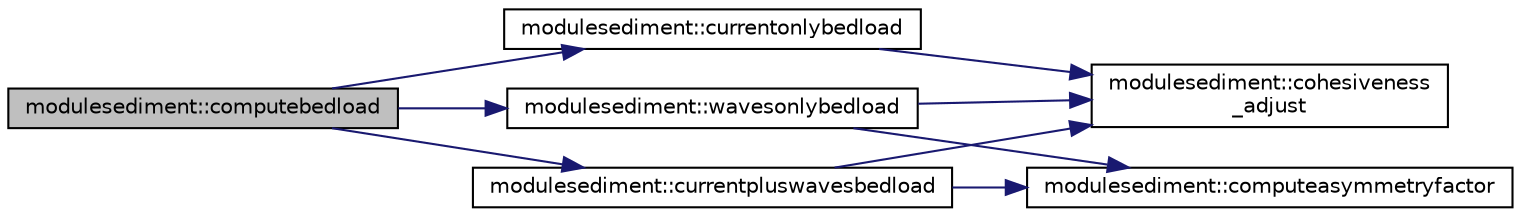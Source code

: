 digraph "modulesediment::computebedload"
{
 // LATEX_PDF_SIZE
  edge [fontname="Helvetica",fontsize="10",labelfontname="Helvetica",labelfontsize="10"];
  node [fontname="Helvetica",fontsize="10",shape=record];
  rankdir="LR";
  Node1 [label="modulesediment::computebedload",height=0.2,width=0.4,color="black", fillcolor="grey75", style="filled", fontcolor="black",tooltip=" "];
  Node1 -> Node2 [color="midnightblue",fontsize="10",style="solid",fontname="Helvetica"];
  Node2 [label="modulesediment::currentonlybedload",height=0.2,width=0.4,color="black", fillcolor="white", style="filled",URL="$namespacemodulesediment.html#a099f230f690695fa4061449e8880d0e7",tooltip=" "];
  Node2 -> Node3 [color="midnightblue",fontsize="10",style="solid",fontname="Helvetica"];
  Node3 [label="modulesediment::cohesiveness\l_adjust",height=0.2,width=0.4,color="black", fillcolor="white", style="filled",URL="$namespacemodulesediment.html#afbd767a170502bf18b5849039940895d",tooltip=" "];
  Node1 -> Node4 [color="midnightblue",fontsize="10",style="solid",fontname="Helvetica"];
  Node4 [label="modulesediment::currentpluswavesbedload",height=0.2,width=0.4,color="black", fillcolor="white", style="filled",URL="$namespacemodulesediment.html#ab4e81d1c3c2244f9bb0f378491adbc1e",tooltip=" "];
  Node4 -> Node3 [color="midnightblue",fontsize="10",style="solid",fontname="Helvetica"];
  Node4 -> Node5 [color="midnightblue",fontsize="10",style="solid",fontname="Helvetica"];
  Node5 [label="modulesediment::computeasymmetryfactor",height=0.2,width=0.4,color="black", fillcolor="white", style="filled",URL="$namespacemodulesediment.html#a7f0383935c0a22b77c959d32f6fa82e5",tooltip=" "];
  Node1 -> Node6 [color="midnightblue",fontsize="10",style="solid",fontname="Helvetica"];
  Node6 [label="modulesediment::wavesonlybedload",height=0.2,width=0.4,color="black", fillcolor="white", style="filled",URL="$namespacemodulesediment.html#ab75ac0182e2b11a8063dbb8027fa8d19",tooltip=" "];
  Node6 -> Node3 [color="midnightblue",fontsize="10",style="solid",fontname="Helvetica"];
  Node6 -> Node5 [color="midnightblue",fontsize="10",style="solid",fontname="Helvetica"];
}
